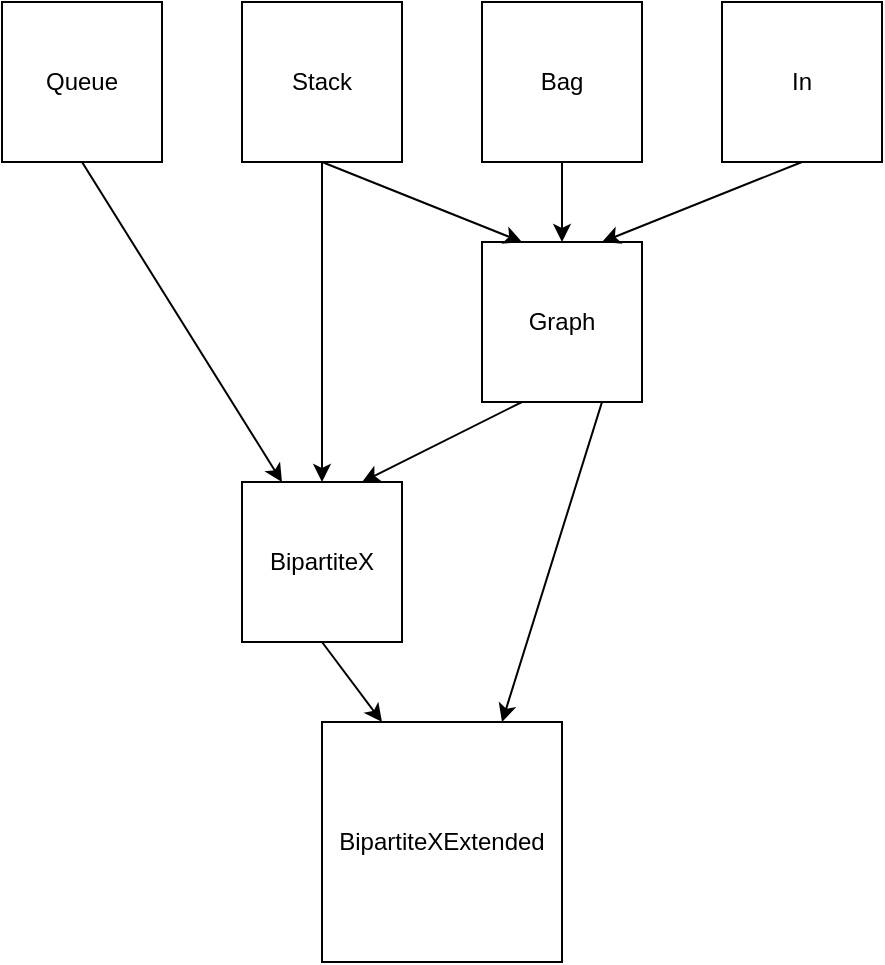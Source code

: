 <mxfile version="10.6.0" type="device"><diagram id="6G7MOWE6FY1POf0Wczwq" name="Page-1"><mxGraphModel dx="642" dy="488" grid="1" gridSize="10" guides="1" tooltips="1" connect="1" arrows="1" fold="1" page="1" pageScale="1" pageWidth="827" pageHeight="1169" math="0" shadow="0"><root><mxCell id="0"/><mxCell id="1" parent="0"/><mxCell id="lXiWyymCSJmRnMbr5Oqt-1" value="Queue" style="whiteSpace=wrap;html=1;aspect=fixed;" vertex="1" parent="1"><mxGeometry x="150" y="280" width="80" height="80" as="geometry"/></mxCell><mxCell id="lXiWyymCSJmRnMbr5Oqt-2" value="Stack" style="whiteSpace=wrap;html=1;aspect=fixed;" vertex="1" parent="1"><mxGeometry x="270" y="280" width="80" height="80" as="geometry"/></mxCell><mxCell id="lXiWyymCSJmRnMbr5Oqt-3" value="Bag" style="whiteSpace=wrap;html=1;aspect=fixed;" vertex="1" parent="1"><mxGeometry x="390" y="280" width="80" height="80" as="geometry"/></mxCell><mxCell id="lXiWyymCSJmRnMbr5Oqt-4" value="In" style="whiteSpace=wrap;html=1;aspect=fixed;" vertex="1" parent="1"><mxGeometry x="510" y="280" width="80" height="80" as="geometry"/></mxCell><mxCell id="lXiWyymCSJmRnMbr5Oqt-5" value="Graph" style="whiteSpace=wrap;html=1;aspect=fixed;" vertex="1" parent="1"><mxGeometry x="390" y="400" width="80" height="80" as="geometry"/></mxCell><mxCell id="lXiWyymCSJmRnMbr5Oqt-7" value="BipartiteX" style="whiteSpace=wrap;html=1;aspect=fixed;" vertex="1" parent="1"><mxGeometry x="270" y="520" width="80" height="80" as="geometry"/></mxCell><mxCell id="lXiWyymCSJmRnMbr5Oqt-8" value="BipartiteXExtended" style="whiteSpace=wrap;html=1;aspect=fixed;" vertex="1" parent="1"><mxGeometry x="310" y="640" width="120" height="120" as="geometry"/></mxCell><mxCell id="lXiWyymCSJmRnMbr5Oqt-9" value="" style="endArrow=classic;html=1;exitX=0.5;exitY=1;exitDx=0;exitDy=0;entryX=0.25;entryY=0;entryDx=0;entryDy=0;" edge="1" parent="1" source="lXiWyymCSJmRnMbr5Oqt-1" target="lXiWyymCSJmRnMbr5Oqt-7"><mxGeometry width="50" height="50" relative="1" as="geometry"><mxPoint x="270" y="490" as="sourcePoint"/><mxPoint x="320" y="440" as="targetPoint"/></mxGeometry></mxCell><mxCell id="lXiWyymCSJmRnMbr5Oqt-10" value="" style="endArrow=classic;html=1;exitX=0.5;exitY=1;exitDx=0;exitDy=0;" edge="1" parent="1" source="lXiWyymCSJmRnMbr5Oqt-2"><mxGeometry width="50" height="50" relative="1" as="geometry"><mxPoint x="200" y="370" as="sourcePoint"/><mxPoint x="310" y="520" as="targetPoint"/></mxGeometry></mxCell><mxCell id="lXiWyymCSJmRnMbr5Oqt-11" value="" style="endArrow=classic;html=1;exitX=0.25;exitY=1;exitDx=0;exitDy=0;entryX=0.75;entryY=0;entryDx=0;entryDy=0;" edge="1" parent="1" source="lXiWyymCSJmRnMbr5Oqt-5" target="lXiWyymCSJmRnMbr5Oqt-7"><mxGeometry width="50" height="50" relative="1" as="geometry"><mxPoint x="210" y="380" as="sourcePoint"/><mxPoint x="330" y="540" as="targetPoint"/></mxGeometry></mxCell><mxCell id="lXiWyymCSJmRnMbr5Oqt-12" value="" style="endArrow=classic;html=1;exitX=0.5;exitY=1;exitDx=0;exitDy=0;entryX=0.25;entryY=0;entryDx=0;entryDy=0;" edge="1" parent="1" source="lXiWyymCSJmRnMbr5Oqt-2" target="lXiWyymCSJmRnMbr5Oqt-5"><mxGeometry width="50" height="50" relative="1" as="geometry"><mxPoint x="220" y="390" as="sourcePoint"/><mxPoint x="340" y="550" as="targetPoint"/></mxGeometry></mxCell><mxCell id="lXiWyymCSJmRnMbr5Oqt-13" value="" style="endArrow=classic;html=1;exitX=0.5;exitY=1;exitDx=0;exitDy=0;entryX=0.5;entryY=0;entryDx=0;entryDy=0;" edge="1" parent="1" source="lXiWyymCSJmRnMbr5Oqt-3" target="lXiWyymCSJmRnMbr5Oqt-5"><mxGeometry width="50" height="50" relative="1" as="geometry"><mxPoint x="320" y="370" as="sourcePoint"/><mxPoint x="420" y="410" as="targetPoint"/></mxGeometry></mxCell><mxCell id="lXiWyymCSJmRnMbr5Oqt-14" value="" style="endArrow=classic;html=1;exitX=0.5;exitY=1;exitDx=0;exitDy=0;entryX=0.75;entryY=0;entryDx=0;entryDy=0;" edge="1" parent="1" source="lXiWyymCSJmRnMbr5Oqt-4" target="lXiWyymCSJmRnMbr5Oqt-5"><mxGeometry width="50" height="50" relative="1" as="geometry"><mxPoint x="440" y="370" as="sourcePoint"/><mxPoint x="440" y="410" as="targetPoint"/></mxGeometry></mxCell><mxCell id="lXiWyymCSJmRnMbr5Oqt-15" value="" style="endArrow=classic;html=1;exitX=0.5;exitY=1;exitDx=0;exitDy=0;entryX=0.25;entryY=0;entryDx=0;entryDy=0;" edge="1" parent="1" source="lXiWyymCSJmRnMbr5Oqt-7" target="lXiWyymCSJmRnMbr5Oqt-8"><mxGeometry width="50" height="50" relative="1" as="geometry"><mxPoint x="400" y="610" as="sourcePoint"/><mxPoint x="450" y="560" as="targetPoint"/></mxGeometry></mxCell><mxCell id="lXiWyymCSJmRnMbr5Oqt-16" value="" style="endArrow=classic;html=1;exitX=0.75;exitY=1;exitDx=0;exitDy=0;entryX=0.75;entryY=0;entryDx=0;entryDy=0;" edge="1" parent="1" source="lXiWyymCSJmRnMbr5Oqt-5" target="lXiWyymCSJmRnMbr5Oqt-8"><mxGeometry width="50" height="50" relative="1" as="geometry"><mxPoint x="320" y="610" as="sourcePoint"/><mxPoint x="350" y="650" as="targetPoint"/></mxGeometry></mxCell></root></mxGraphModel></diagram></mxfile>